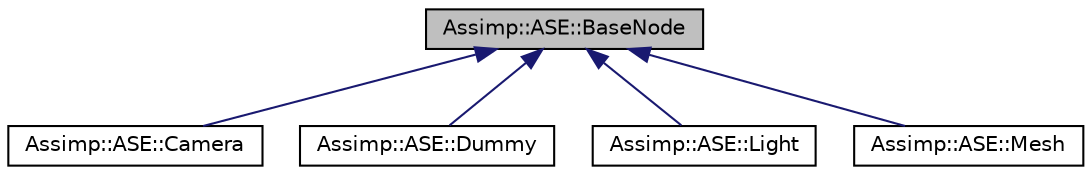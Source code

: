 digraph "Assimp::ASE::BaseNode"
{
  edge [fontname="Helvetica",fontsize="10",labelfontname="Helvetica",labelfontsize="10"];
  node [fontname="Helvetica",fontsize="10",shape=record];
  Node1 [label="Assimp::ASE::BaseNode",height=0.2,width=0.4,color="black", fillcolor="grey75", style="filled", fontcolor="black"];
  Node1 -> Node2 [dir="back",color="midnightblue",fontsize="10",style="solid",fontname="Helvetica"];
  Node2 [label="Assimp::ASE::Camera",height=0.2,width=0.4,color="black", fillcolor="white", style="filled",URL="$struct_assimp_1_1_a_s_e_1_1_camera.html"];
  Node1 -> Node3 [dir="back",color="midnightblue",fontsize="10",style="solid",fontname="Helvetica"];
  Node3 [label="Assimp::ASE::Dummy",height=0.2,width=0.4,color="black", fillcolor="white", style="filled",URL="$struct_assimp_1_1_a_s_e_1_1_dummy.html"];
  Node1 -> Node4 [dir="back",color="midnightblue",fontsize="10",style="solid",fontname="Helvetica"];
  Node4 [label="Assimp::ASE::Light",height=0.2,width=0.4,color="black", fillcolor="white", style="filled",URL="$struct_assimp_1_1_a_s_e_1_1_light.html"];
  Node1 -> Node5 [dir="back",color="midnightblue",fontsize="10",style="solid",fontname="Helvetica"];
  Node5 [label="Assimp::ASE::Mesh",height=0.2,width=0.4,color="black", fillcolor="white", style="filled",URL="$struct_assimp_1_1_a_s_e_1_1_mesh.html"];
}
